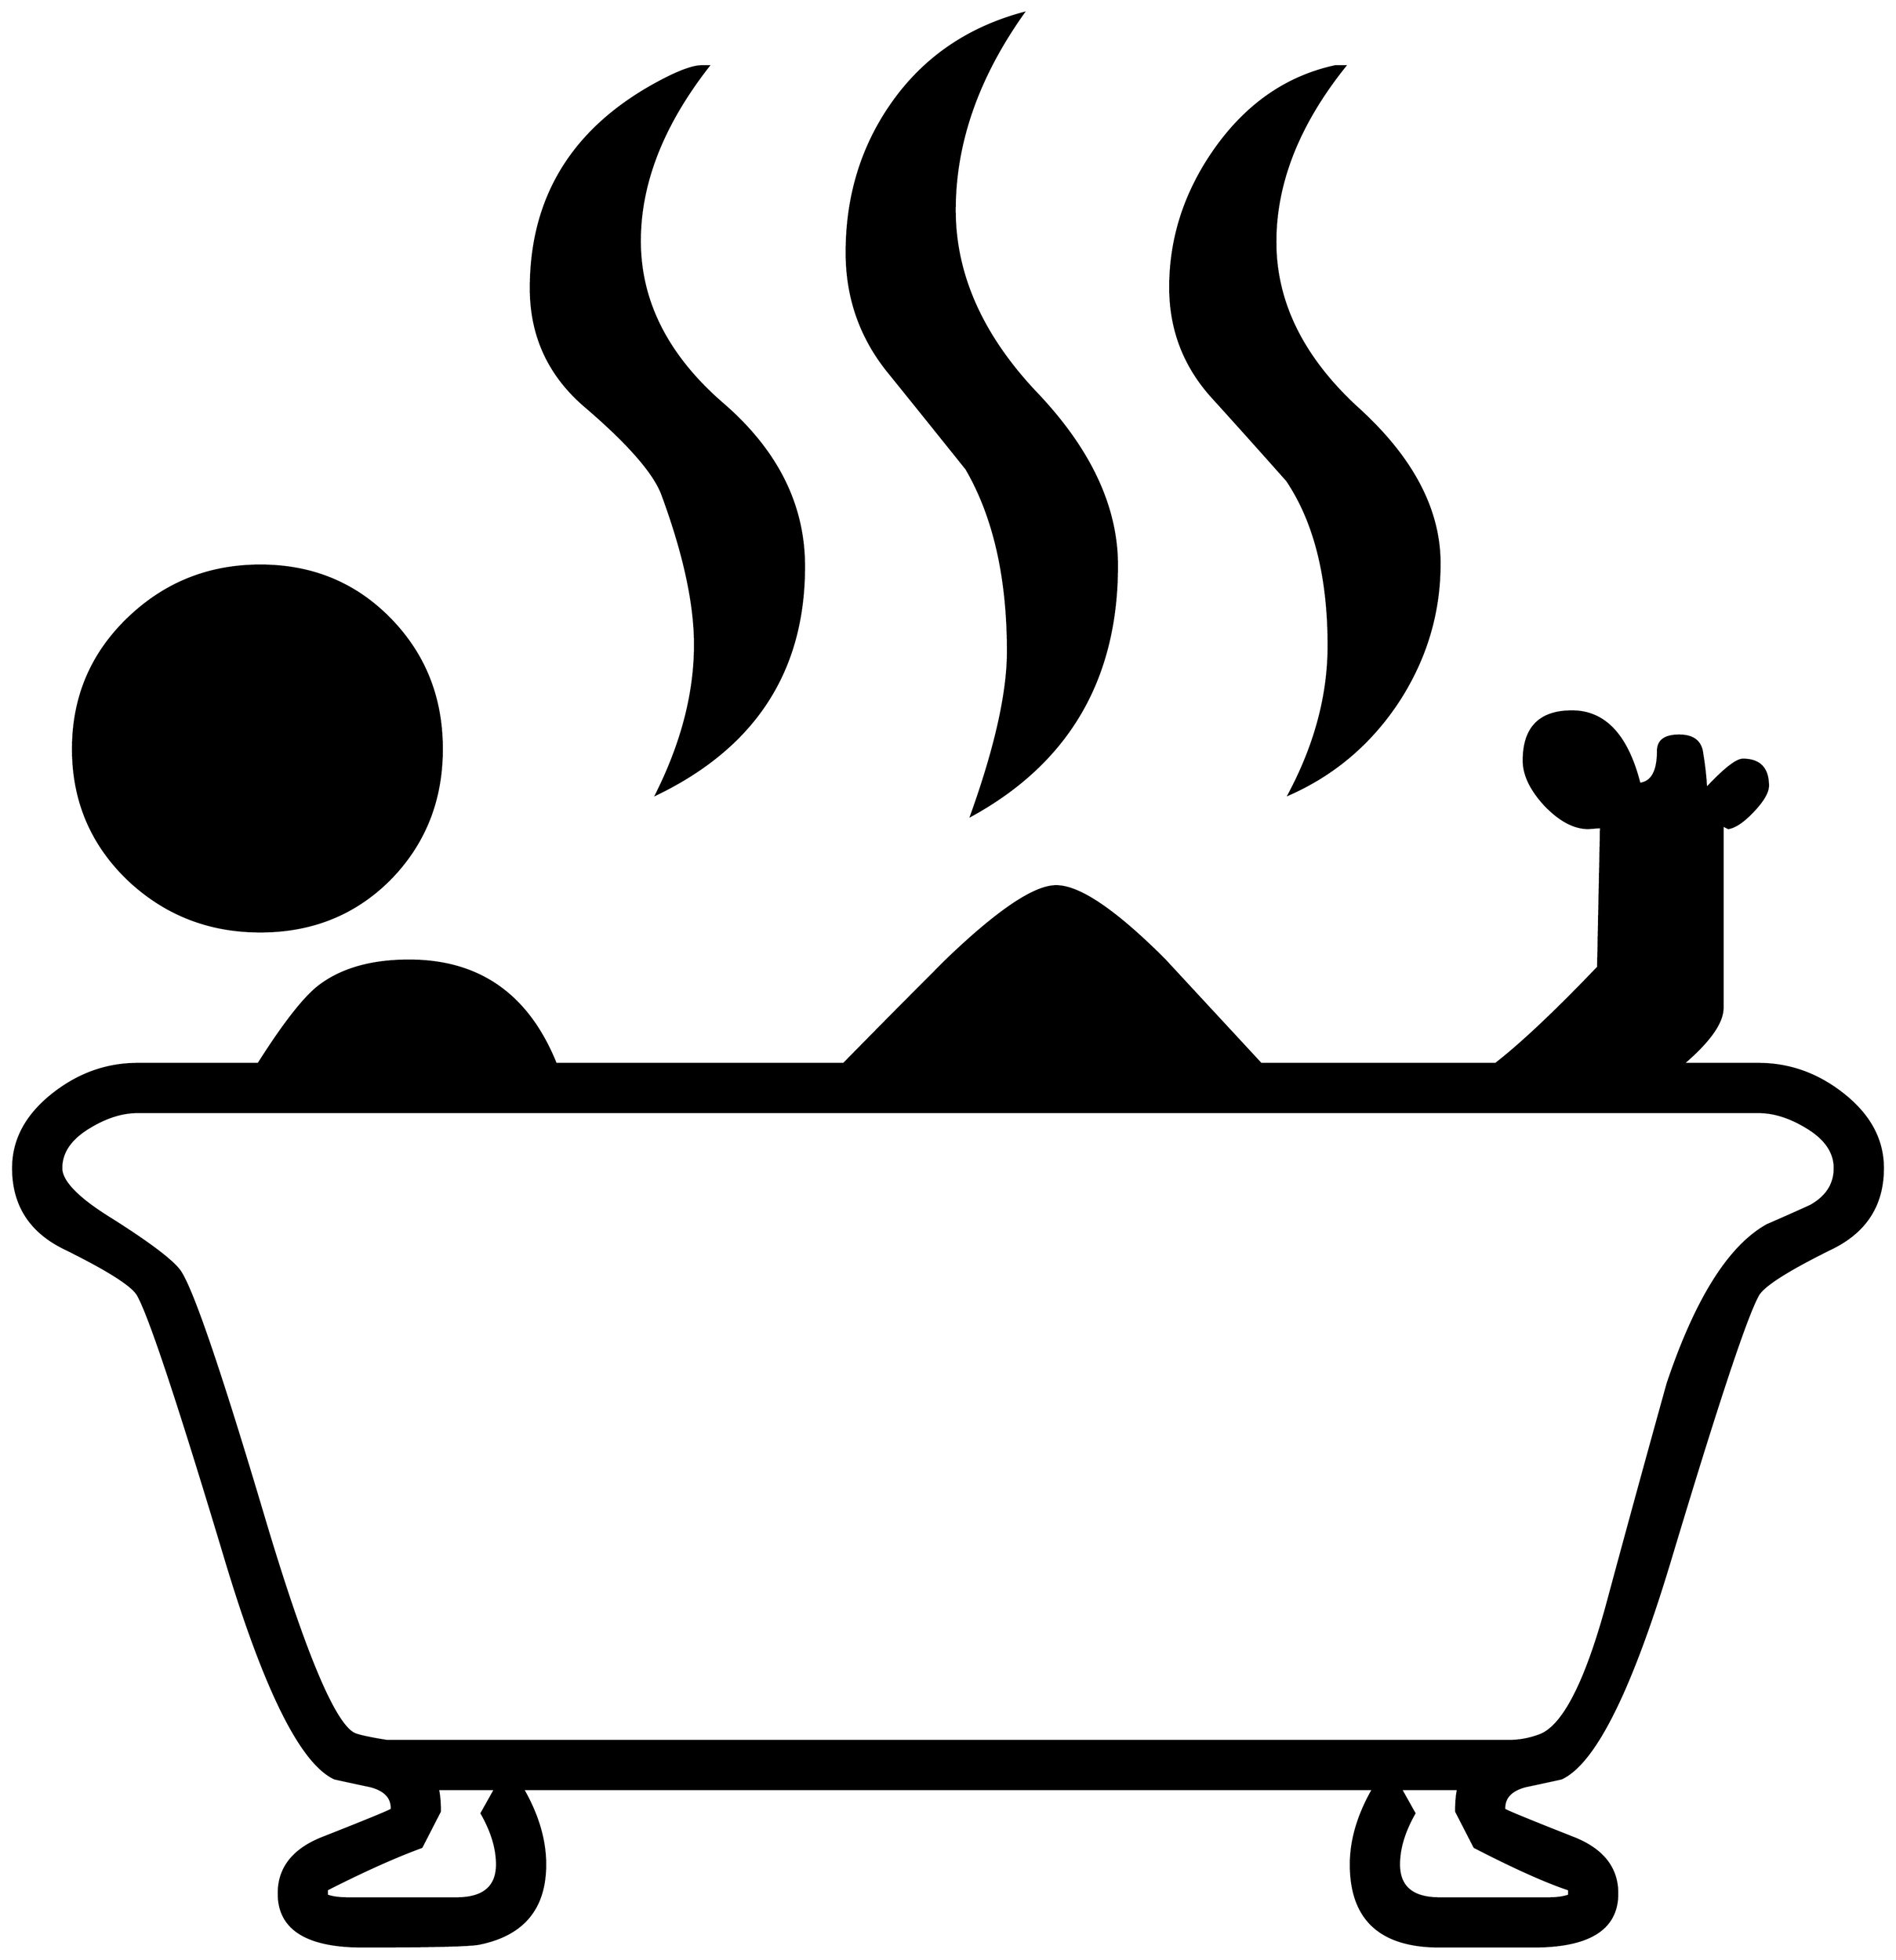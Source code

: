 


\begin{tikzpicture}[y=0.80pt, x=0.80pt, yscale=-1.0, xscale=1.0, inner sep=0pt, outer sep=0pt]
\begin{scope}[shift={(100.0,1719.0)},nonzero rule]
  \path[draw=.,fill=.,line width=1.600pt] (1533.0,-1026.0) ..
    controls (1533.0,-974.667) and (1518.667,-927.0) ..
    (1490.0,-883.0) .. controls (1461.333,-839.667) and
    (1423.667,-807.667) .. (1377.0,-787.0) .. controls
    (1404.333,-838.333) and (1418.0,-889.667) .. (1418.0,-941.0) ..
    controls (1418.0,-1012.333) and (1403.667,-1069.333) ..
    (1375.0,-1112.0) .. controls (1349.0,-1141.333) and
    (1323.0,-1170.333) .. (1297.0,-1199.0) .. controls
    (1268.333,-1231.0) and (1254.0,-1268.667) .. (1254.0,-1312.0) ..
    controls (1254.0,-1364.0) and (1270.0,-1412.333) ..
    (1302.0,-1457.0) .. controls (1334.667,-1502.333) and
    (1375.667,-1530.333) .. (1425.0,-1541.0) -- (1435.0,-1541.0) ..
    controls (1387.0,-1481.0) and (1363.0,-1420.333) ..
    (1363.0,-1359.0) .. controls (1363.0,-1296.333) and
    (1391.333,-1239.0) .. (1448.0,-1187.0) .. controls
    (1504.667,-1135.667) and (1533.0,-1082.0) .. (1533.0,-1026.0) --
    cycle(1199.0,-1024.0) .. controls (1199.0,-906.667) and
    (1148.667,-820.333) .. (1048.0,-765.0) .. controls
    (1073.333,-835.667) and (1086.0,-892.333) .. (1086.0,-935.0) ..
    controls (1086.0,-1011.667) and (1071.667,-1074.667) ..
    (1043.0,-1124.0) .. controls (1016.333,-1157.333) and
    (989.0,-1191.333) .. (961.0,-1226.0) .. controls
    (933.0,-1261.333) and (919.0,-1302.0) .. (919.0,-1348.0) ..
    controls (919.0,-1407.333) and (935.333,-1459.667) ..
    (968.0,-1505.0) .. controls (1000.667,-1550.333) and
    (1045.333,-1580.667) .. (1102.0,-1596.0) .. controls
    (1054.667,-1529.333) and (1031.0,-1461.333) .. (1031.0,-1392.0) ..
    controls (1031.0,-1325.333) and (1059.0,-1262.333) ..
    (1115.0,-1203.0) .. controls (1171.0,-1144.333) and
    (1199.0,-1084.667) .. (1199.0,-1024.0) -- cycle(875.0,-1023.0)
    .. controls (875.0,-915.0) and (824.0,-836.333) ..
    (722.0,-787.0) .. controls (748.667,-840.333) and (762.0,-892.0)
    .. (762.0,-942.0) .. controls (762.0,-984.667) and
    (750.667,-1036.667) .. (728.0,-1098.0) .. controls
    (719.333,-1120.667) and (692.333,-1151.333) .. (647.0,-1190.0) ..
    controls (610.333,-1222.0) and (592.0,-1262.333) ..
    (592.0,-1311.0) .. controls (592.0,-1404.333) and
    (634.667,-1474.667) .. (720.0,-1522.0) .. controls
    (744.0,-1535.333) and (761.0,-1541.667) .. (771.0,-1541.0) --
    (776.0,-1541.0) .. controls (728.667,-1480.333) and
    (705.0,-1420.0) .. (705.0,-1360.0) .. controls
    (705.0,-1297.333) and (733.333,-1241.333) .. (790.0,-1192.0) ..
    controls (846.667,-1143.333) and (875.0,-1087.0) ..
    (875.0,-1023.0) -- cycle(1992.0,-400.0) .. controls
    (1992.0,-362.0) and (1974.333,-334.333) .. (1939.0,-317.0) ..
    controls (1894.333,-295.0) and (1869.0,-279.0) ..
    (1863.0,-269.0) .. controls (1851.0,-248.333) and
    (1820.667,-157.0) .. (1772.0,5.0) .. controls (1731.333,140.333)
    and (1693.667,216.0) .. (1659.0,232.0) .. controls
    (1647.0,234.667) and (1634.667,237.333) .. (1622.0,240.0) ..
    controls (1606.667,244.0) and (1599.333,252.0) .. (1600.0,264.0)
    .. controls (1601.333,265.333) and (1625.667,275.333) ..
    (1673.0,294.0) .. controls (1702.333,306.0) and (1717.0,325.0)
    .. (1717.0,351.0) .. controls (1717.0,387.667) and
    (1688.0,406.0) .. (1630.0,406.0) -- (1533.0,406.0) ..
    controls (1471.667,406.0) and (1441.0,377.667) .. (1441.0,321.0)
    .. controls (1441.0,295.667) and (1448.667,269.667) ..
    (1464.0,243.0) -- (584.0,243.0) .. controls (599.333,269.667)
    and (607.0,295.667) .. (607.0,321.0) .. controls (607.0,366.333)
    and (584.333,393.667) .. (539.0,403.0) .. controls (530.333,405.0)
    and (490.0,406.0) .. (418.0,406.0) .. controls (360.0,406.0)
    and (331.0,387.667) .. (331.0,351.0) .. controls (331.0,325.0)
    and (345.667,306.0) .. (375.0,294.0) .. controls (422.333,275.333)
    and (446.667,265.333) .. (448.0,264.0) .. controls (448.667,252.0)
    and (441.333,244.0) .. (426.0,240.0) .. controls (413.333,237.333)
    and (401.0,234.667) .. (389.0,232.0) .. controls (354.333,216.0)
    and (316.667,140.333) .. (276.0,5.0) .. controls (227.333,-157.0)
    and (197.0,-248.333) .. (185.0,-269.0) .. controls
    (179.0,-279.0) and (153.667,-295.0) .. (109.0,-317.0) ..
    controls (73.667,-334.333) and (56.0,-362.0) .. (56.0,-400.0) ..
    controls (56.0,-430.0) and (70.333,-456.0) .. (99.0,-478.0) ..
    controls (125.0,-498.0) and (153.667,-508.0) .. (185.0,-508.0)
    -- (310.0,-508.0) .. controls (335.333,-548.0) and
    (355.667,-574.333) .. (371.0,-587.0) .. controls (394.333,-605.667)
    and (426.0,-615.0) .. (466.0,-615.0) .. controls
    (538.667,-615.0) and (589.333,-579.333) .. (618.0,-508.0) --
    (916.0,-508.0) .. controls (951.333,-544.0) and (986.667,-579.667)
    .. (1022.0,-615.0) .. controls (1075.333,-666.333) and
    (1113.333,-692.0) .. (1136.0,-692.0) .. controls
    (1160.0,-692.0) and (1197.333,-666.667) .. (1248.0,-616.0) ..
    controls (1281.333,-580.0) and (1314.667,-544.0) ..
    (1348.0,-508.0) -- (1591.0,-508.0) .. controls
    (1617.667,-528.667) and (1653.0,-562.0) .. (1697.0,-608.0) --
    (1700.0,-753.0) .. controls (1691.333,-752.333) and
    (1687.0,-752.0) .. (1687.0,-752.0) .. controls
    (1672.333,-752.0) and (1657.333,-760.0) .. (1642.0,-776.0) ..
    controls (1627.333,-792.0) and (1620.0,-807.333) ..
    (1620.0,-822.0) .. controls (1620.0,-856.0) and
    (1636.667,-873.0) .. (1670.0,-873.0) .. controls
    (1704.0,-873.0) and (1727.333,-848.0) .. (1740.0,-798.0) ..
    controls (1752.667,-799.333) and (1759.0,-810.667) ..
    (1759.0,-832.0) .. controls (1759.0,-842.667) and
    (1766.333,-848.0) .. (1781.0,-848.0) .. controls
    (1795.667,-848.0) and (1803.667,-841.667) .. (1805.0,-829.0) ..
    controls (1807.0,-817.0) and (1808.333,-805.0) ..
    (1809.0,-793.0) .. controls (1827.667,-813.0) and
    (1840.333,-823.0) .. (1847.0,-823.0) .. controls
    (1864.333,-823.0) and (1873.0,-814.0) .. (1873.0,-796.0) ..
    controls (1873.0,-789.333) and (1868.0,-780.667) ..
    (1858.0,-770.0) .. controls (1848.0,-759.333) and
    (1839.333,-753.333) .. (1832.0,-752.0) -- (1826.0,-755.0) --
    (1826.0,-566.0) .. controls (1826.0,-550.667) and
    (1812.333,-531.333) .. (1785.0,-508.0) -- (1863.0,-508.0) ..
    controls (1894.333,-508.0) and (1923.0,-498.0) ..
    (1949.0,-478.0) .. controls (1977.667,-456.0) and
    (1992.0,-430.0) .. (1992.0,-400.0) -- cycle(500.0,-834.0) ..
    controls (500.0,-780.667) and (482.0,-735.667) .. (446.0,-699.0)
    .. controls (410.0,-663.0) and (365.333,-645.0) ..
    (312.0,-645.0) .. controls (258.667,-645.0) and (213.0,-663.0)
    .. (175.0,-699.0) .. controls (137.0,-735.667) and
    (118.0,-780.667) .. (118.0,-834.0) .. controls (118.0,-887.333)
    and (137.0,-932.333) .. (175.0,-969.0) .. controls
    (213.0,-1005.667) and (258.667,-1024.0) .. (312.0,-1024.0) ..
    controls (365.333,-1024.0) and (410.0,-1005.667) ..
    (446.0,-969.0) .. controls (482.0,-932.333) and (500.0,-887.333)
    .. (500.0,-834.0) -- cycle(1667.0,353.0) -- (1667.0,347.0)
    .. controls (1643.0,339.0) and (1610.333,324.333) ..
    (1569.0,303.0) -- (1550.0,266.0) .. controls (1550.0,256.667)
    and (1550.667,249.0) .. (1552.0,243.0) -- (1493.0,243.0) --
    (1507.0,268.0) .. controls (1496.333,286.667) and (1491.0,304.333)
    .. (1491.0,321.0) .. controls (1491.0,344.333) and
    (1505.0,356.0) .. (1533.0,356.0) -- (1645.0,356.0) ..
    controls (1654.333,356.0) and (1661.667,355.0) .. (1667.0,353.0)
    -- cycle(1942.0,-400.0) .. controls (1942.0,-416.0) and
    (1933.0,-429.667) .. (1915.0,-441.0) .. controls
    (1897.0,-452.333) and (1879.667,-458.0) .. (1863.0,-458.0) --
    (185.0,-458.0) .. controls (168.333,-458.0) and (151.0,-452.333)
    .. (133.0,-441.0) .. controls (115.0,-429.667) and
    (106.0,-416.0) .. (106.0,-400.0) .. controls (106.0,-386.0)
    and (123.333,-368.333) .. (158.0,-347.0) .. controls
    (198.0,-321.667) and (221.667,-303.667) .. (229.0,-293.0) ..
    controls (242.333,-273.0) and (271.667,-186.667) .. (317.0,-34.0)
    .. controls (358.333,104.0) and (389.333,177.333) .. (410.0,186.0)
    .. controls (415.333,188.0) and (426.333,190.333) .. (443.0,193.0)
    -- (1605.0,193.0) .. controls (1615.667,193.0) and
    (1626.333,191.0) .. (1637.0,187.0) .. controls (1661.0,177.667)
    and (1684.0,133.0) .. (1706.0,53.0) .. controls
    (1726.667,-23.667) and (1747.667,-100.333) .. (1769.0,-177.0) ..
    controls (1798.333,-264.333) and (1832.667,-319.0) ..
    (1872.0,-341.0) .. controls (1887.333,-347.667) and
    (1902.333,-354.333) .. (1917.0,-361.0) .. controls
    (1933.667,-370.333) and (1942.0,-383.333) .. (1942.0,-400.0) --
    cycle(557.0,321.0) .. controls (557.0,304.333) and
    (551.667,286.667) .. (541.0,268.0) -- (555.0,243.0) --
    (496.0,243.0) .. controls (497.333,249.0) and (498.0,256.667) ..
    (498.0,266.0) -- (479.0,303.0) .. controls (451.667,313.0) and
    (419.0,327.667) .. (381.0,347.0) -- (381.0,353.0) .. controls
    (386.333,355.0) and (393.667,356.0) .. (403.0,356.0) --
    (515.0,356.0) .. controls (543.0,356.0) and (557.0,344.333) ..
    (557.0,321.0) -- cycle;
\end{scope}

\end{tikzpicture}

